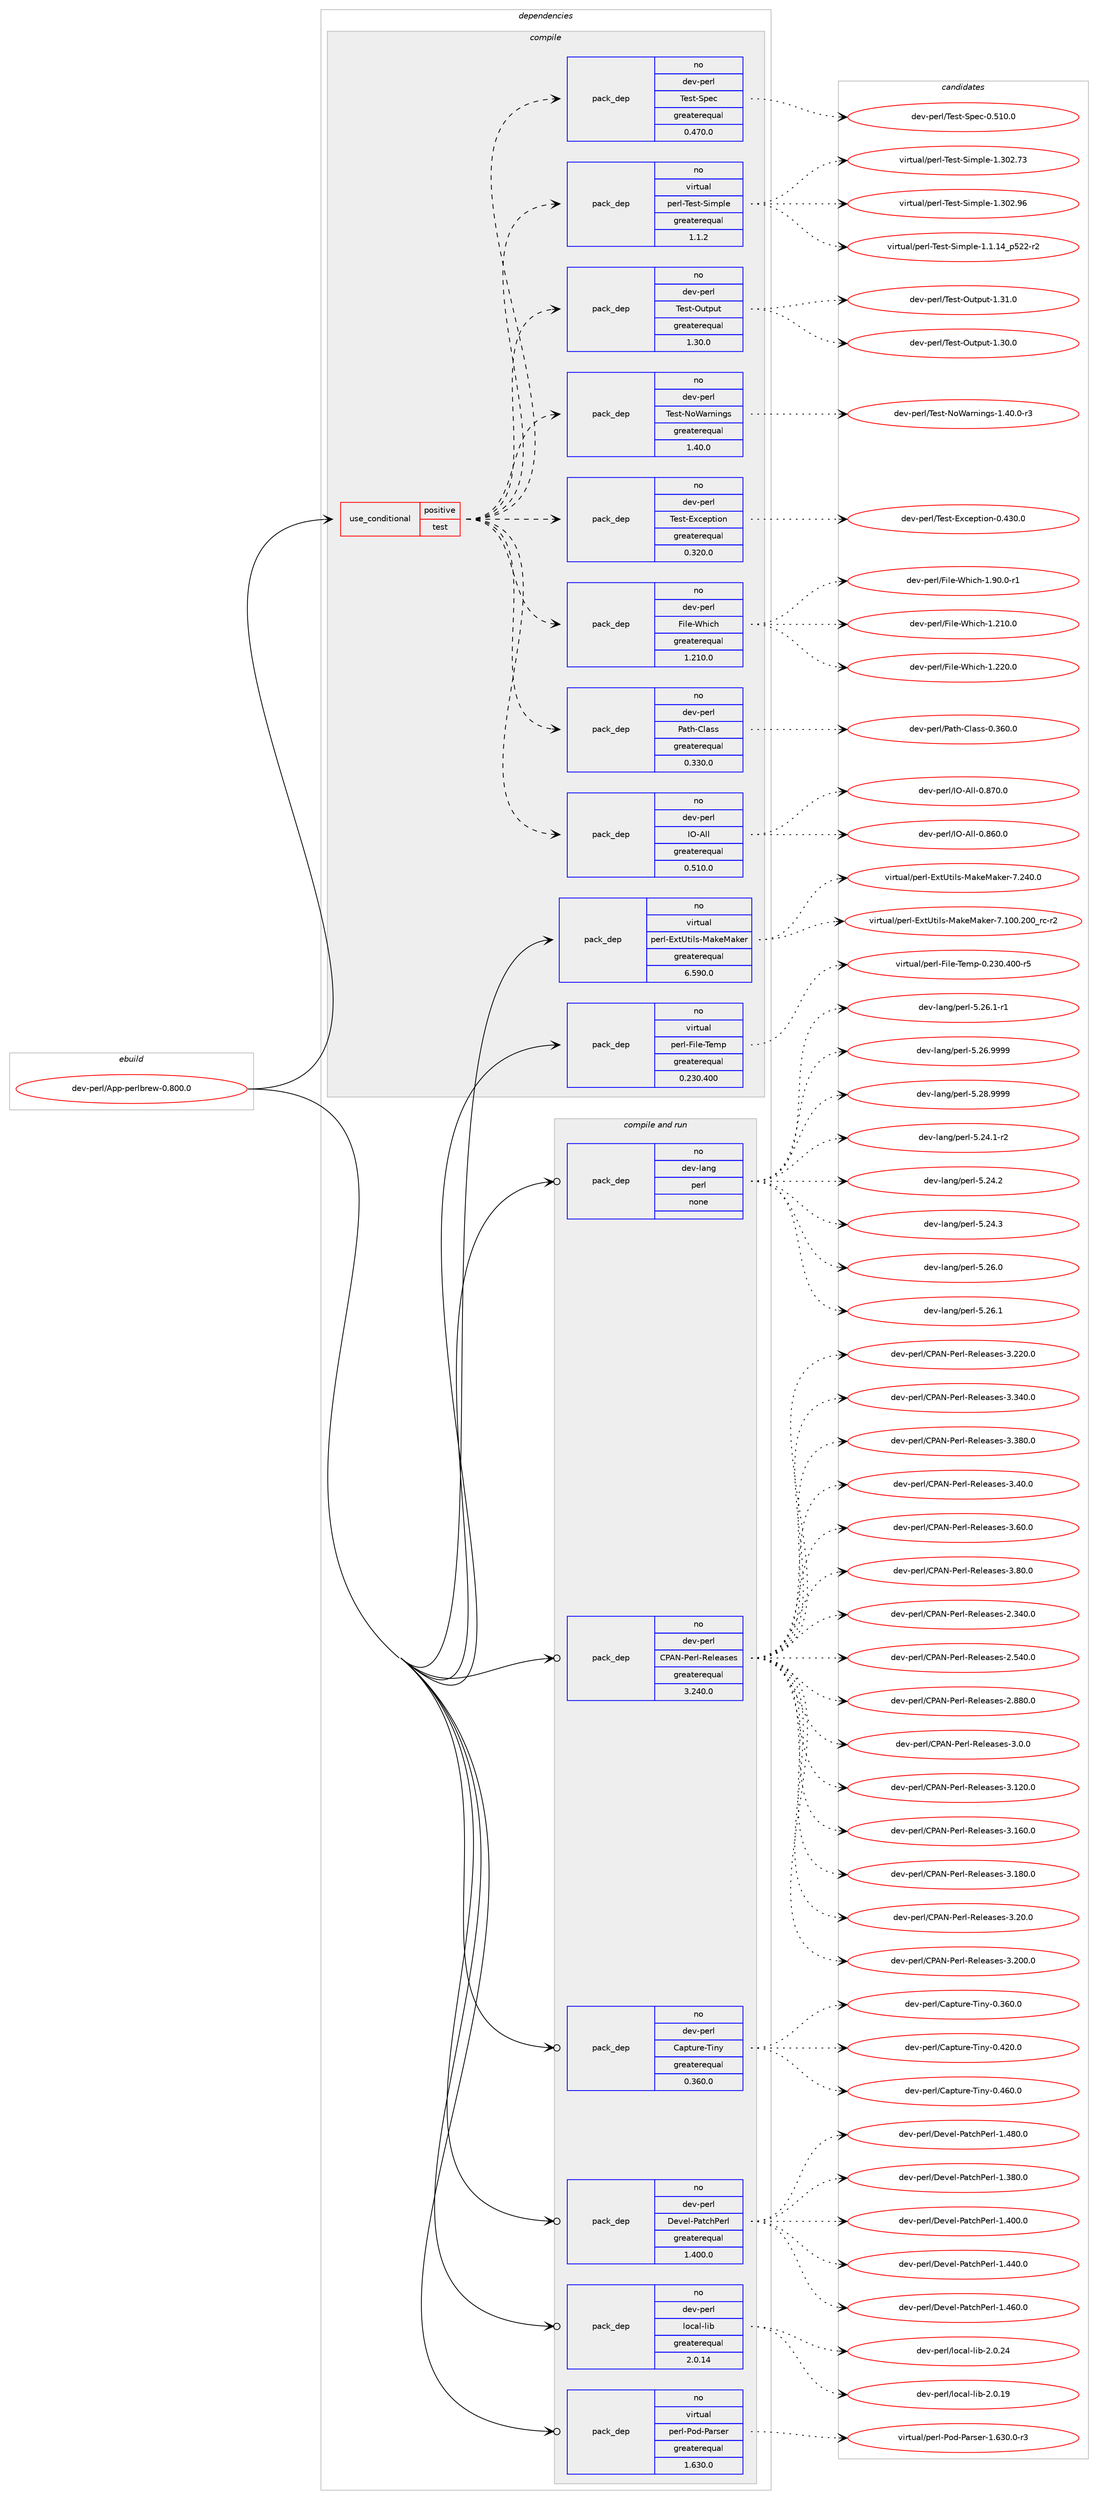 digraph prolog {

# *************
# Graph options
# *************

newrank=true;
concentrate=true;
compound=true;
graph [rankdir=LR,fontname=Helvetica,fontsize=10,ranksep=1.5];#, ranksep=2.5, nodesep=0.2];
edge  [arrowhead=vee];
node  [fontname=Helvetica,fontsize=10];

# **********
# The ebuild
# **********

subgraph cluster_leftcol {
color=gray;
rank=same;
label=<<i>ebuild</i>>;
id [label="dev-perl/App-perlbrew-0.800.0", color=red, width=4, href="../dev-perl/App-perlbrew-0.800.0.svg"];
}

# ****************
# The dependencies
# ****************

subgraph cluster_midcol {
color=gray;
label=<<i>dependencies</i>>;
subgraph cluster_compile {
fillcolor="#eeeeee";
style=filled;
label=<<i>compile</i>>;
subgraph cond26663 {
dependency124748 [label=<<TABLE BORDER="0" CELLBORDER="1" CELLSPACING="0" CELLPADDING="4"><TR><TD ROWSPAN="3" CELLPADDING="10">use_conditional</TD></TR><TR><TD>positive</TD></TR><TR><TD>test</TD></TR></TABLE>>, shape=none, color=red];
subgraph pack94426 {
dependency124749 [label=<<TABLE BORDER="0" CELLBORDER="1" CELLSPACING="0" CELLPADDING="4" WIDTH="220"><TR><TD ROWSPAN="6" CELLPADDING="30">pack_dep</TD></TR><TR><TD WIDTH="110">no</TD></TR><TR><TD>dev-perl</TD></TR><TR><TD>IO-All</TD></TR><TR><TD>greaterequal</TD></TR><TR><TD>0.510.0</TD></TR></TABLE>>, shape=none, color=blue];
}
dependency124748:e -> dependency124749:w [weight=20,style="dashed",arrowhead="vee"];
subgraph pack94427 {
dependency124750 [label=<<TABLE BORDER="0" CELLBORDER="1" CELLSPACING="0" CELLPADDING="4" WIDTH="220"><TR><TD ROWSPAN="6" CELLPADDING="30">pack_dep</TD></TR><TR><TD WIDTH="110">no</TD></TR><TR><TD>dev-perl</TD></TR><TR><TD>Path-Class</TD></TR><TR><TD>greaterequal</TD></TR><TR><TD>0.330.0</TD></TR></TABLE>>, shape=none, color=blue];
}
dependency124748:e -> dependency124750:w [weight=20,style="dashed",arrowhead="vee"];
subgraph pack94428 {
dependency124751 [label=<<TABLE BORDER="0" CELLBORDER="1" CELLSPACING="0" CELLPADDING="4" WIDTH="220"><TR><TD ROWSPAN="6" CELLPADDING="30">pack_dep</TD></TR><TR><TD WIDTH="110">no</TD></TR><TR><TD>dev-perl</TD></TR><TR><TD>File-Which</TD></TR><TR><TD>greaterequal</TD></TR><TR><TD>1.210.0</TD></TR></TABLE>>, shape=none, color=blue];
}
dependency124748:e -> dependency124751:w [weight=20,style="dashed",arrowhead="vee"];
subgraph pack94429 {
dependency124752 [label=<<TABLE BORDER="0" CELLBORDER="1" CELLSPACING="0" CELLPADDING="4" WIDTH="220"><TR><TD ROWSPAN="6" CELLPADDING="30">pack_dep</TD></TR><TR><TD WIDTH="110">no</TD></TR><TR><TD>dev-perl</TD></TR><TR><TD>Test-Exception</TD></TR><TR><TD>greaterequal</TD></TR><TR><TD>0.320.0</TD></TR></TABLE>>, shape=none, color=blue];
}
dependency124748:e -> dependency124752:w [weight=20,style="dashed",arrowhead="vee"];
subgraph pack94430 {
dependency124753 [label=<<TABLE BORDER="0" CELLBORDER="1" CELLSPACING="0" CELLPADDING="4" WIDTH="220"><TR><TD ROWSPAN="6" CELLPADDING="30">pack_dep</TD></TR><TR><TD WIDTH="110">no</TD></TR><TR><TD>dev-perl</TD></TR><TR><TD>Test-NoWarnings</TD></TR><TR><TD>greaterequal</TD></TR><TR><TD>1.40.0</TD></TR></TABLE>>, shape=none, color=blue];
}
dependency124748:e -> dependency124753:w [weight=20,style="dashed",arrowhead="vee"];
subgraph pack94431 {
dependency124754 [label=<<TABLE BORDER="0" CELLBORDER="1" CELLSPACING="0" CELLPADDING="4" WIDTH="220"><TR><TD ROWSPAN="6" CELLPADDING="30">pack_dep</TD></TR><TR><TD WIDTH="110">no</TD></TR><TR><TD>dev-perl</TD></TR><TR><TD>Test-Output</TD></TR><TR><TD>greaterequal</TD></TR><TR><TD>1.30.0</TD></TR></TABLE>>, shape=none, color=blue];
}
dependency124748:e -> dependency124754:w [weight=20,style="dashed",arrowhead="vee"];
subgraph pack94432 {
dependency124755 [label=<<TABLE BORDER="0" CELLBORDER="1" CELLSPACING="0" CELLPADDING="4" WIDTH="220"><TR><TD ROWSPAN="6" CELLPADDING="30">pack_dep</TD></TR><TR><TD WIDTH="110">no</TD></TR><TR><TD>virtual</TD></TR><TR><TD>perl-Test-Simple</TD></TR><TR><TD>greaterequal</TD></TR><TR><TD>1.1.2</TD></TR></TABLE>>, shape=none, color=blue];
}
dependency124748:e -> dependency124755:w [weight=20,style="dashed",arrowhead="vee"];
subgraph pack94433 {
dependency124756 [label=<<TABLE BORDER="0" CELLBORDER="1" CELLSPACING="0" CELLPADDING="4" WIDTH="220"><TR><TD ROWSPAN="6" CELLPADDING="30">pack_dep</TD></TR><TR><TD WIDTH="110">no</TD></TR><TR><TD>dev-perl</TD></TR><TR><TD>Test-Spec</TD></TR><TR><TD>greaterequal</TD></TR><TR><TD>0.470.0</TD></TR></TABLE>>, shape=none, color=blue];
}
dependency124748:e -> dependency124756:w [weight=20,style="dashed",arrowhead="vee"];
}
id:e -> dependency124748:w [weight=20,style="solid",arrowhead="vee"];
subgraph pack94434 {
dependency124757 [label=<<TABLE BORDER="0" CELLBORDER="1" CELLSPACING="0" CELLPADDING="4" WIDTH="220"><TR><TD ROWSPAN="6" CELLPADDING="30">pack_dep</TD></TR><TR><TD WIDTH="110">no</TD></TR><TR><TD>virtual</TD></TR><TR><TD>perl-ExtUtils-MakeMaker</TD></TR><TR><TD>greaterequal</TD></TR><TR><TD>6.590.0</TD></TR></TABLE>>, shape=none, color=blue];
}
id:e -> dependency124757:w [weight=20,style="solid",arrowhead="vee"];
subgraph pack94435 {
dependency124758 [label=<<TABLE BORDER="0" CELLBORDER="1" CELLSPACING="0" CELLPADDING="4" WIDTH="220"><TR><TD ROWSPAN="6" CELLPADDING="30">pack_dep</TD></TR><TR><TD WIDTH="110">no</TD></TR><TR><TD>virtual</TD></TR><TR><TD>perl-File-Temp</TD></TR><TR><TD>greaterequal</TD></TR><TR><TD>0.230.400</TD></TR></TABLE>>, shape=none, color=blue];
}
id:e -> dependency124758:w [weight=20,style="solid",arrowhead="vee"];
}
subgraph cluster_compileandrun {
fillcolor="#eeeeee";
style=filled;
label=<<i>compile and run</i>>;
subgraph pack94436 {
dependency124759 [label=<<TABLE BORDER="0" CELLBORDER="1" CELLSPACING="0" CELLPADDING="4" WIDTH="220"><TR><TD ROWSPAN="6" CELLPADDING="30">pack_dep</TD></TR><TR><TD WIDTH="110">no</TD></TR><TR><TD>dev-lang</TD></TR><TR><TD>perl</TD></TR><TR><TD>none</TD></TR><TR><TD></TD></TR></TABLE>>, shape=none, color=blue];
}
id:e -> dependency124759:w [weight=20,style="solid",arrowhead="odotvee"];
subgraph pack94437 {
dependency124760 [label=<<TABLE BORDER="0" CELLBORDER="1" CELLSPACING="0" CELLPADDING="4" WIDTH="220"><TR><TD ROWSPAN="6" CELLPADDING="30">pack_dep</TD></TR><TR><TD WIDTH="110">no</TD></TR><TR><TD>dev-perl</TD></TR><TR><TD>CPAN-Perl-Releases</TD></TR><TR><TD>greaterequal</TD></TR><TR><TD>3.240.0</TD></TR></TABLE>>, shape=none, color=blue];
}
id:e -> dependency124760:w [weight=20,style="solid",arrowhead="odotvee"];
subgraph pack94438 {
dependency124761 [label=<<TABLE BORDER="0" CELLBORDER="1" CELLSPACING="0" CELLPADDING="4" WIDTH="220"><TR><TD ROWSPAN="6" CELLPADDING="30">pack_dep</TD></TR><TR><TD WIDTH="110">no</TD></TR><TR><TD>dev-perl</TD></TR><TR><TD>Capture-Tiny</TD></TR><TR><TD>greaterequal</TD></TR><TR><TD>0.360.0</TD></TR></TABLE>>, shape=none, color=blue];
}
id:e -> dependency124761:w [weight=20,style="solid",arrowhead="odotvee"];
subgraph pack94439 {
dependency124762 [label=<<TABLE BORDER="0" CELLBORDER="1" CELLSPACING="0" CELLPADDING="4" WIDTH="220"><TR><TD ROWSPAN="6" CELLPADDING="30">pack_dep</TD></TR><TR><TD WIDTH="110">no</TD></TR><TR><TD>dev-perl</TD></TR><TR><TD>Devel-PatchPerl</TD></TR><TR><TD>greaterequal</TD></TR><TR><TD>1.400.0</TD></TR></TABLE>>, shape=none, color=blue];
}
id:e -> dependency124762:w [weight=20,style="solid",arrowhead="odotvee"];
subgraph pack94440 {
dependency124763 [label=<<TABLE BORDER="0" CELLBORDER="1" CELLSPACING="0" CELLPADDING="4" WIDTH="220"><TR><TD ROWSPAN="6" CELLPADDING="30">pack_dep</TD></TR><TR><TD WIDTH="110">no</TD></TR><TR><TD>dev-perl</TD></TR><TR><TD>local-lib</TD></TR><TR><TD>greaterequal</TD></TR><TR><TD>2.0.14</TD></TR></TABLE>>, shape=none, color=blue];
}
id:e -> dependency124763:w [weight=20,style="solid",arrowhead="odotvee"];
subgraph pack94441 {
dependency124764 [label=<<TABLE BORDER="0" CELLBORDER="1" CELLSPACING="0" CELLPADDING="4" WIDTH="220"><TR><TD ROWSPAN="6" CELLPADDING="30">pack_dep</TD></TR><TR><TD WIDTH="110">no</TD></TR><TR><TD>virtual</TD></TR><TR><TD>perl-Pod-Parser</TD></TR><TR><TD>greaterequal</TD></TR><TR><TD>1.630.0</TD></TR></TABLE>>, shape=none, color=blue];
}
id:e -> dependency124764:w [weight=20,style="solid",arrowhead="odotvee"];
}
subgraph cluster_run {
fillcolor="#eeeeee";
style=filled;
label=<<i>run</i>>;
}
}

# **************
# The candidates
# **************

subgraph cluster_choices {
rank=same;
color=gray;
label=<<i>candidates</i>>;

subgraph choice94426 {
color=black;
nodesep=1;
choice1001011184511210111410847737945651081084548465654484648 [label="dev-perl/IO-All-0.860.0", color=red, width=4,href="../dev-perl/IO-All-0.860.0.svg"];
choice1001011184511210111410847737945651081084548465655484648 [label="dev-perl/IO-All-0.870.0", color=red, width=4,href="../dev-perl/IO-All-0.870.0.svg"];
dependency124749:e -> choice1001011184511210111410847737945651081084548465654484648:w [style=dotted,weight="100"];
dependency124749:e -> choice1001011184511210111410847737945651081084548465655484648:w [style=dotted,weight="100"];
}
subgraph choice94427 {
color=black;
nodesep=1;
choice100101118451121011141084780971161044567108971151154548465154484648 [label="dev-perl/Path-Class-0.360.0", color=red, width=4,href="../dev-perl/Path-Class-0.360.0.svg"];
dependency124750:e -> choice100101118451121011141084780971161044567108971151154548465154484648:w [style=dotted,weight="100"];
}
subgraph choice94428 {
color=black;
nodesep=1;
choice1001011184511210111410847701051081014587104105991044549465049484648 [label="dev-perl/File-Which-1.210.0", color=red, width=4,href="../dev-perl/File-Which-1.210.0.svg"];
choice1001011184511210111410847701051081014587104105991044549465050484648 [label="dev-perl/File-Which-1.220.0", color=red, width=4,href="../dev-perl/File-Which-1.220.0.svg"];
choice100101118451121011141084770105108101458710410599104454946574846484511449 [label="dev-perl/File-Which-1.90.0-r1", color=red, width=4,href="../dev-perl/File-Which-1.90.0-r1.svg"];
dependency124751:e -> choice1001011184511210111410847701051081014587104105991044549465049484648:w [style=dotted,weight="100"];
dependency124751:e -> choice1001011184511210111410847701051081014587104105991044549465050484648:w [style=dotted,weight="100"];
dependency124751:e -> choice100101118451121011141084770105108101458710410599104454946574846484511449:w [style=dotted,weight="100"];
}
subgraph choice94429 {
color=black;
nodesep=1;
choice1001011184511210111410847841011151164569120991011121161051111104548465251484648 [label="dev-perl/Test-Exception-0.430.0", color=red, width=4,href="../dev-perl/Test-Exception-0.430.0.svg"];
dependency124752:e -> choice1001011184511210111410847841011151164569120991011121161051111104548465251484648:w [style=dotted,weight="100"];
}
subgraph choice94430 {
color=black;
nodesep=1;
choice10010111845112101114108478410111511645781118797114110105110103115454946524846484511451 [label="dev-perl/Test-NoWarnings-1.40.0-r3", color=red, width=4,href="../dev-perl/Test-NoWarnings-1.40.0-r3.svg"];
dependency124753:e -> choice10010111845112101114108478410111511645781118797114110105110103115454946524846484511451:w [style=dotted,weight="100"];
}
subgraph choice94431 {
color=black;
nodesep=1;
choice100101118451121011141084784101115116457911711611211711645494651484648 [label="dev-perl/Test-Output-1.30.0", color=red, width=4,href="../dev-perl/Test-Output-1.30.0.svg"];
choice100101118451121011141084784101115116457911711611211711645494651494648 [label="dev-perl/Test-Output-1.31.0", color=red, width=4,href="../dev-perl/Test-Output-1.31.0.svg"];
dependency124754:e -> choice100101118451121011141084784101115116457911711611211711645494651484648:w [style=dotted,weight="100"];
dependency124754:e -> choice100101118451121011141084784101115116457911711611211711645494651494648:w [style=dotted,weight="100"];
}
subgraph choice94432 {
color=black;
nodesep=1;
choice11810511411611797108471121011141084584101115116458310510911210810145494649464952951125350504511450 [label="virtual/perl-Test-Simple-1.1.14_p522-r2", color=red, width=4,href="../virtual/perl-Test-Simple-1.1.14_p522-r2.svg"];
choice118105114116117971084711210111410845841011151164583105109112108101454946514850465551 [label="virtual/perl-Test-Simple-1.302.73", color=red, width=4,href="../virtual/perl-Test-Simple-1.302.73.svg"];
choice118105114116117971084711210111410845841011151164583105109112108101454946514850465754 [label="virtual/perl-Test-Simple-1.302.96", color=red, width=4,href="../virtual/perl-Test-Simple-1.302.96.svg"];
dependency124755:e -> choice11810511411611797108471121011141084584101115116458310510911210810145494649464952951125350504511450:w [style=dotted,weight="100"];
dependency124755:e -> choice118105114116117971084711210111410845841011151164583105109112108101454946514850465551:w [style=dotted,weight="100"];
dependency124755:e -> choice118105114116117971084711210111410845841011151164583105109112108101454946514850465754:w [style=dotted,weight="100"];
}
subgraph choice94433 {
color=black;
nodesep=1;
choice1001011184511210111410847841011151164583112101994548465349484648 [label="dev-perl/Test-Spec-0.510.0", color=red, width=4,href="../dev-perl/Test-Spec-0.510.0.svg"];
dependency124756:e -> choice1001011184511210111410847841011151164583112101994548465349484648:w [style=dotted,weight="100"];
}
subgraph choice94434 {
color=black;
nodesep=1;
choice118105114116117971084711210111410845691201168511610510811545779710710177971071011144555464948484650484895114994511450 [label="virtual/perl-ExtUtils-MakeMaker-7.100.200_rc-r2", color=red, width=4,href="../virtual/perl-ExtUtils-MakeMaker-7.100.200_rc-r2.svg"];
choice118105114116117971084711210111410845691201168511610510811545779710710177971071011144555465052484648 [label="virtual/perl-ExtUtils-MakeMaker-7.240.0", color=red, width=4,href="../virtual/perl-ExtUtils-MakeMaker-7.240.0.svg"];
dependency124757:e -> choice118105114116117971084711210111410845691201168511610510811545779710710177971071011144555464948484650484895114994511450:w [style=dotted,weight="100"];
dependency124757:e -> choice118105114116117971084711210111410845691201168511610510811545779710710177971071011144555465052484648:w [style=dotted,weight="100"];
}
subgraph choice94435 {
color=black;
nodesep=1;
choice118105114116117971084711210111410845701051081014584101109112454846505148465248484511453 [label="virtual/perl-File-Temp-0.230.400-r5", color=red, width=4,href="../virtual/perl-File-Temp-0.230.400-r5.svg"];
dependency124758:e -> choice118105114116117971084711210111410845701051081014584101109112454846505148465248484511453:w [style=dotted,weight="100"];
}
subgraph choice94436 {
color=black;
nodesep=1;
choice100101118451089711010347112101114108455346505246494511450 [label="dev-lang/perl-5.24.1-r2", color=red, width=4,href="../dev-lang/perl-5.24.1-r2.svg"];
choice10010111845108971101034711210111410845534650524650 [label="dev-lang/perl-5.24.2", color=red, width=4,href="../dev-lang/perl-5.24.2.svg"];
choice10010111845108971101034711210111410845534650524651 [label="dev-lang/perl-5.24.3", color=red, width=4,href="../dev-lang/perl-5.24.3.svg"];
choice10010111845108971101034711210111410845534650544648 [label="dev-lang/perl-5.26.0", color=red, width=4,href="../dev-lang/perl-5.26.0.svg"];
choice10010111845108971101034711210111410845534650544649 [label="dev-lang/perl-5.26.1", color=red, width=4,href="../dev-lang/perl-5.26.1.svg"];
choice100101118451089711010347112101114108455346505446494511449 [label="dev-lang/perl-5.26.1-r1", color=red, width=4,href="../dev-lang/perl-5.26.1-r1.svg"];
choice10010111845108971101034711210111410845534650544657575757 [label="dev-lang/perl-5.26.9999", color=red, width=4,href="../dev-lang/perl-5.26.9999.svg"];
choice10010111845108971101034711210111410845534650564657575757 [label="dev-lang/perl-5.28.9999", color=red, width=4,href="../dev-lang/perl-5.28.9999.svg"];
dependency124759:e -> choice100101118451089711010347112101114108455346505246494511450:w [style=dotted,weight="100"];
dependency124759:e -> choice10010111845108971101034711210111410845534650524650:w [style=dotted,weight="100"];
dependency124759:e -> choice10010111845108971101034711210111410845534650524651:w [style=dotted,weight="100"];
dependency124759:e -> choice10010111845108971101034711210111410845534650544648:w [style=dotted,weight="100"];
dependency124759:e -> choice10010111845108971101034711210111410845534650544649:w [style=dotted,weight="100"];
dependency124759:e -> choice100101118451089711010347112101114108455346505446494511449:w [style=dotted,weight="100"];
dependency124759:e -> choice10010111845108971101034711210111410845534650544657575757:w [style=dotted,weight="100"];
dependency124759:e -> choice10010111845108971101034711210111410845534650564657575757:w [style=dotted,weight="100"];
}
subgraph choice94437 {
color=black;
nodesep=1;
choice10010111845112101114108476780657845801011141084582101108101971151011154550465152484648 [label="dev-perl/CPAN-Perl-Releases-2.340.0", color=red, width=4,href="../dev-perl/CPAN-Perl-Releases-2.340.0.svg"];
choice10010111845112101114108476780657845801011141084582101108101971151011154550465352484648 [label="dev-perl/CPAN-Perl-Releases-2.540.0", color=red, width=4,href="../dev-perl/CPAN-Perl-Releases-2.540.0.svg"];
choice10010111845112101114108476780657845801011141084582101108101971151011154550465656484648 [label="dev-perl/CPAN-Perl-Releases-2.880.0", color=red, width=4,href="../dev-perl/CPAN-Perl-Releases-2.880.0.svg"];
choice1001011184511210111410847678065784580101114108458210110810197115101115455146484648 [label="dev-perl/CPAN-Perl-Releases-3.0.0", color=red, width=4,href="../dev-perl/CPAN-Perl-Releases-3.0.0.svg"];
choice10010111845112101114108476780657845801011141084582101108101971151011154551464950484648 [label="dev-perl/CPAN-Perl-Releases-3.120.0", color=red, width=4,href="../dev-perl/CPAN-Perl-Releases-3.120.0.svg"];
choice10010111845112101114108476780657845801011141084582101108101971151011154551464954484648 [label="dev-perl/CPAN-Perl-Releases-3.160.0", color=red, width=4,href="../dev-perl/CPAN-Perl-Releases-3.160.0.svg"];
choice10010111845112101114108476780657845801011141084582101108101971151011154551464956484648 [label="dev-perl/CPAN-Perl-Releases-3.180.0", color=red, width=4,href="../dev-perl/CPAN-Perl-Releases-3.180.0.svg"];
choice100101118451121011141084767806578458010111410845821011081019711510111545514650484648 [label="dev-perl/CPAN-Perl-Releases-3.20.0", color=red, width=4,href="../dev-perl/CPAN-Perl-Releases-3.20.0.svg"];
choice10010111845112101114108476780657845801011141084582101108101971151011154551465048484648 [label="dev-perl/CPAN-Perl-Releases-3.200.0", color=red, width=4,href="../dev-perl/CPAN-Perl-Releases-3.200.0.svg"];
choice10010111845112101114108476780657845801011141084582101108101971151011154551465050484648 [label="dev-perl/CPAN-Perl-Releases-3.220.0", color=red, width=4,href="../dev-perl/CPAN-Perl-Releases-3.220.0.svg"];
choice10010111845112101114108476780657845801011141084582101108101971151011154551465152484648 [label="dev-perl/CPAN-Perl-Releases-3.340.0", color=red, width=4,href="../dev-perl/CPAN-Perl-Releases-3.340.0.svg"];
choice10010111845112101114108476780657845801011141084582101108101971151011154551465156484648 [label="dev-perl/CPAN-Perl-Releases-3.380.0", color=red, width=4,href="../dev-perl/CPAN-Perl-Releases-3.380.0.svg"];
choice100101118451121011141084767806578458010111410845821011081019711510111545514652484648 [label="dev-perl/CPAN-Perl-Releases-3.40.0", color=red, width=4,href="../dev-perl/CPAN-Perl-Releases-3.40.0.svg"];
choice100101118451121011141084767806578458010111410845821011081019711510111545514654484648 [label="dev-perl/CPAN-Perl-Releases-3.60.0", color=red, width=4,href="../dev-perl/CPAN-Perl-Releases-3.60.0.svg"];
choice100101118451121011141084767806578458010111410845821011081019711510111545514656484648 [label="dev-perl/CPAN-Perl-Releases-3.80.0", color=red, width=4,href="../dev-perl/CPAN-Perl-Releases-3.80.0.svg"];
dependency124760:e -> choice10010111845112101114108476780657845801011141084582101108101971151011154550465152484648:w [style=dotted,weight="100"];
dependency124760:e -> choice10010111845112101114108476780657845801011141084582101108101971151011154550465352484648:w [style=dotted,weight="100"];
dependency124760:e -> choice10010111845112101114108476780657845801011141084582101108101971151011154550465656484648:w [style=dotted,weight="100"];
dependency124760:e -> choice1001011184511210111410847678065784580101114108458210110810197115101115455146484648:w [style=dotted,weight="100"];
dependency124760:e -> choice10010111845112101114108476780657845801011141084582101108101971151011154551464950484648:w [style=dotted,weight="100"];
dependency124760:e -> choice10010111845112101114108476780657845801011141084582101108101971151011154551464954484648:w [style=dotted,weight="100"];
dependency124760:e -> choice10010111845112101114108476780657845801011141084582101108101971151011154551464956484648:w [style=dotted,weight="100"];
dependency124760:e -> choice100101118451121011141084767806578458010111410845821011081019711510111545514650484648:w [style=dotted,weight="100"];
dependency124760:e -> choice10010111845112101114108476780657845801011141084582101108101971151011154551465048484648:w [style=dotted,weight="100"];
dependency124760:e -> choice10010111845112101114108476780657845801011141084582101108101971151011154551465050484648:w [style=dotted,weight="100"];
dependency124760:e -> choice10010111845112101114108476780657845801011141084582101108101971151011154551465152484648:w [style=dotted,weight="100"];
dependency124760:e -> choice10010111845112101114108476780657845801011141084582101108101971151011154551465156484648:w [style=dotted,weight="100"];
dependency124760:e -> choice100101118451121011141084767806578458010111410845821011081019711510111545514652484648:w [style=dotted,weight="100"];
dependency124760:e -> choice100101118451121011141084767806578458010111410845821011081019711510111545514654484648:w [style=dotted,weight="100"];
dependency124760:e -> choice100101118451121011141084767806578458010111410845821011081019711510111545514656484648:w [style=dotted,weight="100"];
}
subgraph choice94438 {
color=black;
nodesep=1;
choice1001011184511210111410847679711211611711410145841051101214548465154484648 [label="dev-perl/Capture-Tiny-0.360.0", color=red, width=4,href="../dev-perl/Capture-Tiny-0.360.0.svg"];
choice1001011184511210111410847679711211611711410145841051101214548465250484648 [label="dev-perl/Capture-Tiny-0.420.0", color=red, width=4,href="../dev-perl/Capture-Tiny-0.420.0.svg"];
choice1001011184511210111410847679711211611711410145841051101214548465254484648 [label="dev-perl/Capture-Tiny-0.460.0", color=red, width=4,href="../dev-perl/Capture-Tiny-0.460.0.svg"];
dependency124761:e -> choice1001011184511210111410847679711211611711410145841051101214548465154484648:w [style=dotted,weight="100"];
dependency124761:e -> choice1001011184511210111410847679711211611711410145841051101214548465250484648:w [style=dotted,weight="100"];
dependency124761:e -> choice1001011184511210111410847679711211611711410145841051101214548465254484648:w [style=dotted,weight="100"];
}
subgraph choice94439 {
color=black;
nodesep=1;
choice10010111845112101114108476810111810110845809711699104801011141084549465156484648 [label="dev-perl/Devel-PatchPerl-1.380.0", color=red, width=4,href="../dev-perl/Devel-PatchPerl-1.380.0.svg"];
choice10010111845112101114108476810111810110845809711699104801011141084549465248484648 [label="dev-perl/Devel-PatchPerl-1.400.0", color=red, width=4,href="../dev-perl/Devel-PatchPerl-1.400.0.svg"];
choice10010111845112101114108476810111810110845809711699104801011141084549465252484648 [label="dev-perl/Devel-PatchPerl-1.440.0", color=red, width=4,href="../dev-perl/Devel-PatchPerl-1.440.0.svg"];
choice10010111845112101114108476810111810110845809711699104801011141084549465254484648 [label="dev-perl/Devel-PatchPerl-1.460.0", color=red, width=4,href="../dev-perl/Devel-PatchPerl-1.460.0.svg"];
choice10010111845112101114108476810111810110845809711699104801011141084549465256484648 [label="dev-perl/Devel-PatchPerl-1.480.0", color=red, width=4,href="../dev-perl/Devel-PatchPerl-1.480.0.svg"];
dependency124762:e -> choice10010111845112101114108476810111810110845809711699104801011141084549465156484648:w [style=dotted,weight="100"];
dependency124762:e -> choice10010111845112101114108476810111810110845809711699104801011141084549465248484648:w [style=dotted,weight="100"];
dependency124762:e -> choice10010111845112101114108476810111810110845809711699104801011141084549465252484648:w [style=dotted,weight="100"];
dependency124762:e -> choice10010111845112101114108476810111810110845809711699104801011141084549465254484648:w [style=dotted,weight="100"];
dependency124762:e -> choice10010111845112101114108476810111810110845809711699104801011141084549465256484648:w [style=dotted,weight="100"];
}
subgraph choice94440 {
color=black;
nodesep=1;
choice10010111845112101114108471081119997108451081059845504648464957 [label="dev-perl/local-lib-2.0.19", color=red, width=4,href="../dev-perl/local-lib-2.0.19.svg"];
choice10010111845112101114108471081119997108451081059845504648465052 [label="dev-perl/local-lib-2.0.24", color=red, width=4,href="../dev-perl/local-lib-2.0.24.svg"];
dependency124763:e -> choice10010111845112101114108471081119997108451081059845504648464957:w [style=dotted,weight="100"];
dependency124763:e -> choice10010111845112101114108471081119997108451081059845504648465052:w [style=dotted,weight="100"];
}
subgraph choice94441 {
color=black;
nodesep=1;
choice1181051141161179710847112101114108458011110045809711411510111445494654514846484511451 [label="virtual/perl-Pod-Parser-1.630.0-r3", color=red, width=4,href="../virtual/perl-Pod-Parser-1.630.0-r3.svg"];
dependency124764:e -> choice1181051141161179710847112101114108458011110045809711411510111445494654514846484511451:w [style=dotted,weight="100"];
}
}

}
